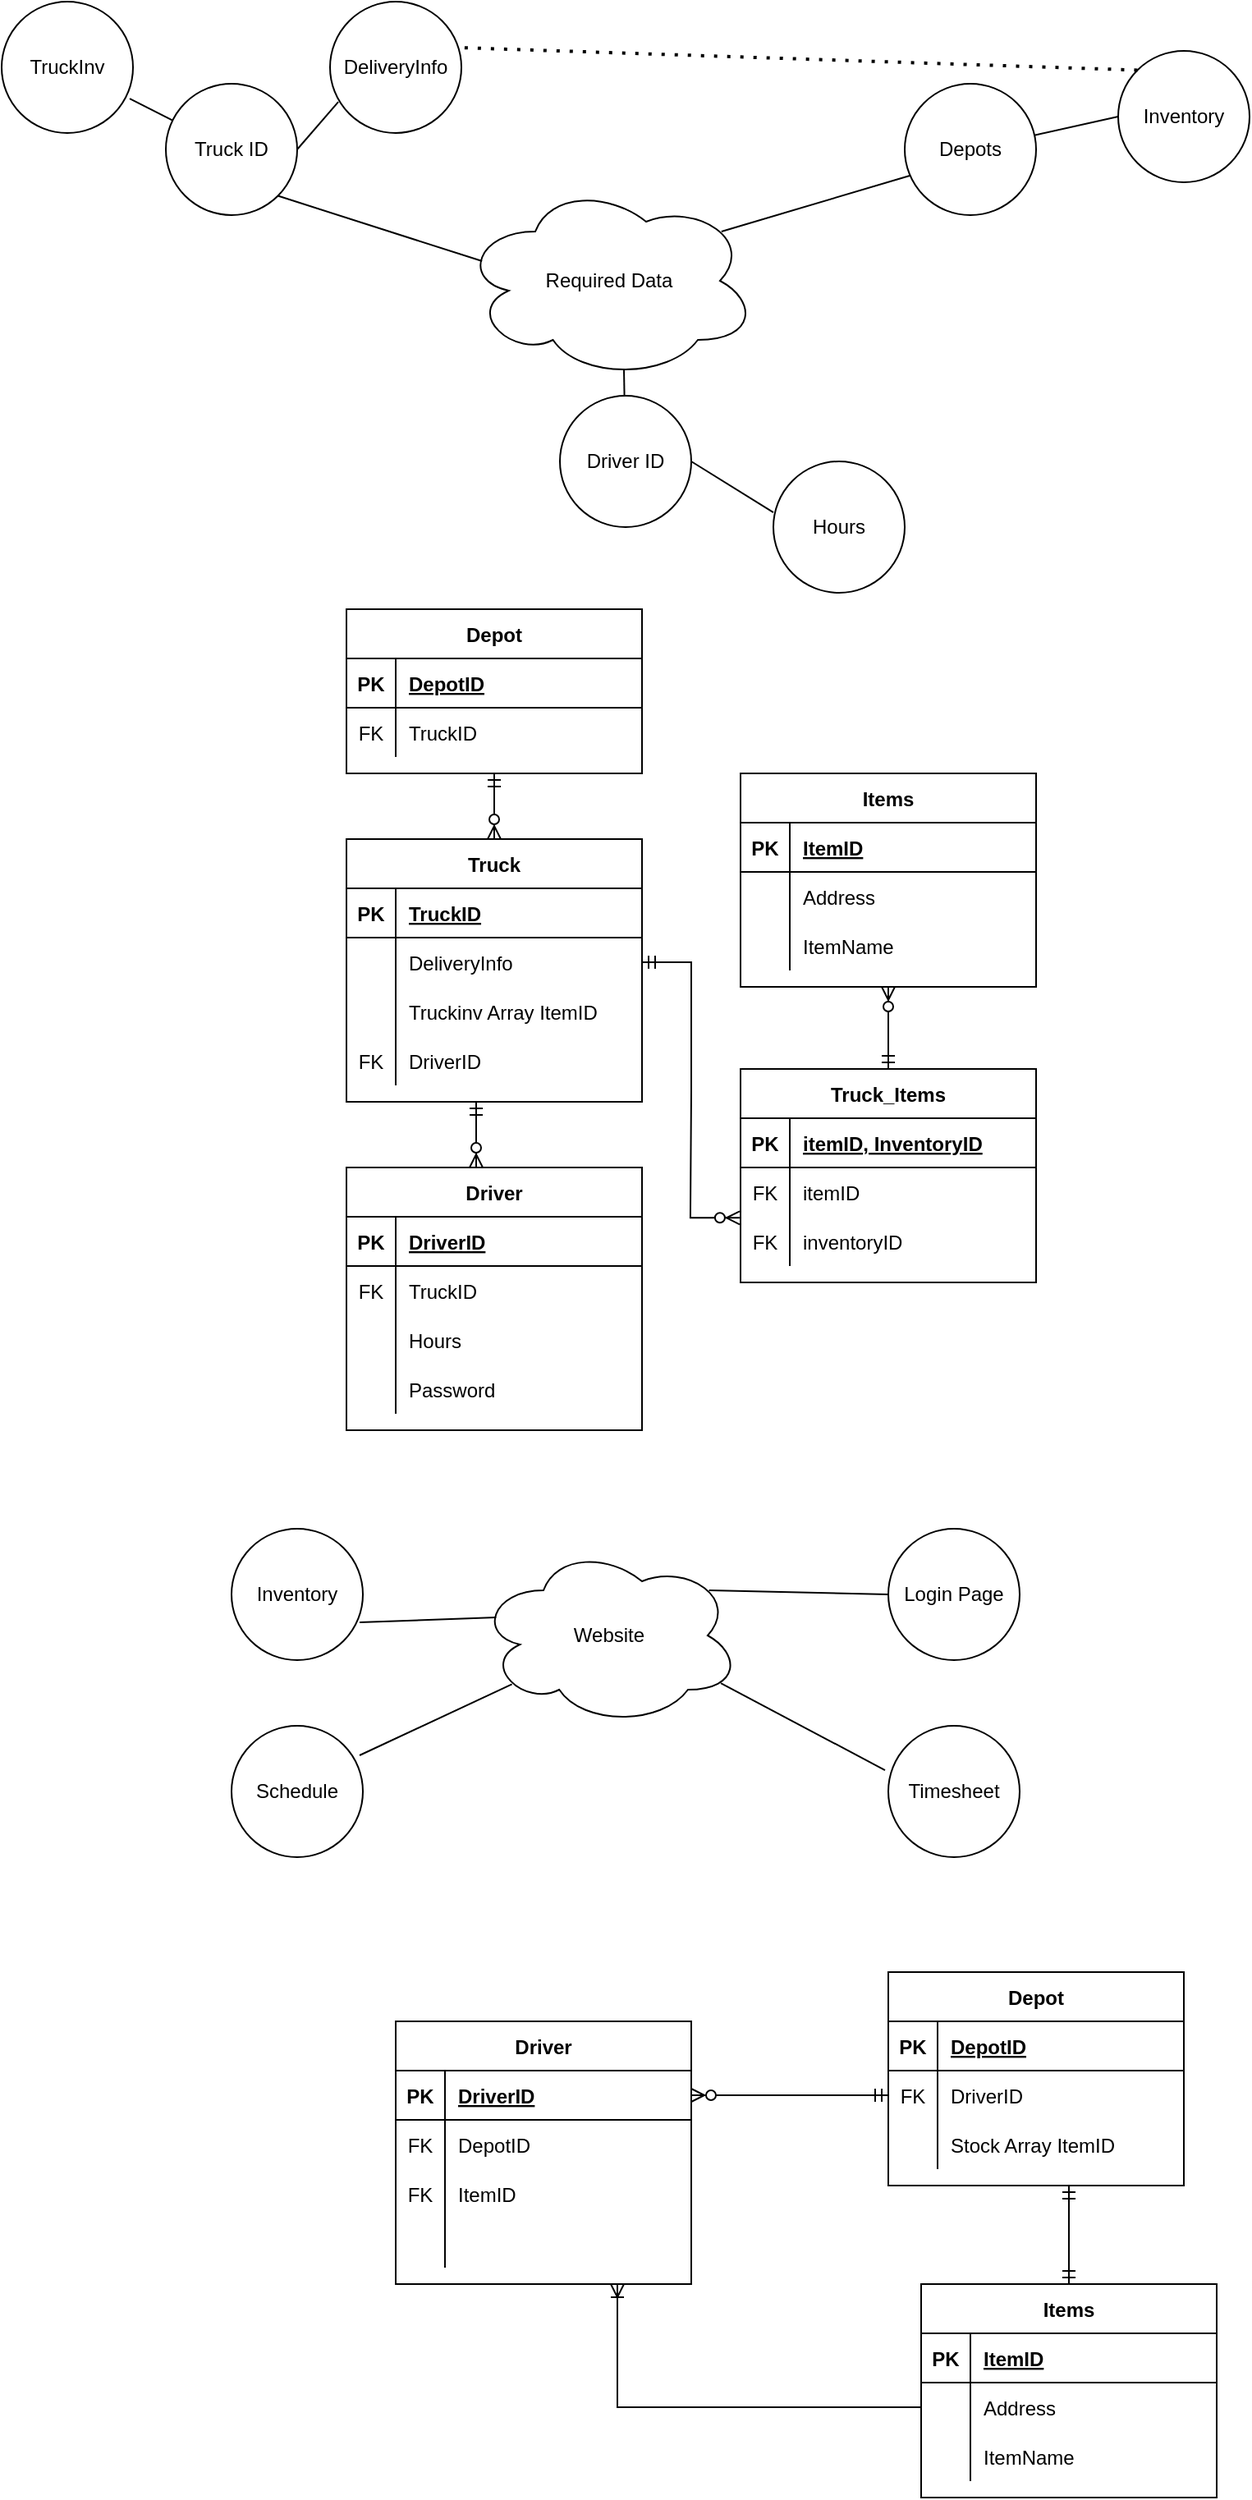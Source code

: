 <mxfile version="17.4.0" type="device"><diagram id="o2jU0uggcG-jl3BHcVf9" name="Page-1"><mxGraphModel dx="498" dy="555" grid="1" gridSize="10" guides="1" tooltips="1" connect="1" arrows="1" fold="1" page="1" pageScale="1" pageWidth="850" pageHeight="1100" math="0" shadow="0"><root><mxCell id="0"/><mxCell id="1" parent="0"/><mxCell id="fQ7G4wybIniHNEhT7uYp-1" value="Required Data" style="ellipse;shape=cloud;whiteSpace=wrap;html=1;" vertex="1" parent="1"><mxGeometry x="300" y="120" width="180" height="120" as="geometry"/></mxCell><mxCell id="fQ7G4wybIniHNEhT7uYp-2" value="Truck ID" style="ellipse;whiteSpace=wrap;html=1;aspect=fixed;" vertex="1" parent="1"><mxGeometry x="120" y="60" width="80" height="80" as="geometry"/></mxCell><mxCell id="fQ7G4wybIniHNEhT7uYp-3" value="Driver ID" style="ellipse;whiteSpace=wrap;html=1;aspect=fixed;" vertex="1" parent="1"><mxGeometry x="360" y="250" width="80" height="80" as="geometry"/></mxCell><mxCell id="fQ7G4wybIniHNEhT7uYp-4" value="Depots" style="ellipse;whiteSpace=wrap;html=1;aspect=fixed;" vertex="1" parent="1"><mxGeometry x="570" y="60" width="80" height="80" as="geometry"/></mxCell><mxCell id="fQ7G4wybIniHNEhT7uYp-5" value="Inventory" style="ellipse;whiteSpace=wrap;html=1;aspect=fixed;" vertex="1" parent="1"><mxGeometry x="700" y="40" width="80" height="80" as="geometry"/></mxCell><mxCell id="fQ7G4wybIniHNEhT7uYp-6" value="Hours" style="ellipse;whiteSpace=wrap;html=1;aspect=fixed;" vertex="1" parent="1"><mxGeometry x="490" y="290" width="80" height="80" as="geometry"/></mxCell><mxCell id="fQ7G4wybIniHNEhT7uYp-7" value="DeliveryInfo" style="ellipse;whiteSpace=wrap;html=1;aspect=fixed;" vertex="1" parent="1"><mxGeometry x="220" y="10" width="80" height="80" as="geometry"/></mxCell><mxCell id="fQ7G4wybIniHNEhT7uYp-9" value="" style="endArrow=none;html=1;rounded=0;entryX=0.55;entryY=0.95;entryDx=0;entryDy=0;entryPerimeter=0;" edge="1" parent="1" source="fQ7G4wybIniHNEhT7uYp-3" target="fQ7G4wybIniHNEhT7uYp-1"><mxGeometry width="50" height="50" relative="1" as="geometry"><mxPoint x="400" y="280" as="sourcePoint"/><mxPoint x="450" y="230" as="targetPoint"/><Array as="points"/></mxGeometry></mxCell><mxCell id="fQ7G4wybIniHNEhT7uYp-10" value="" style="endArrow=none;html=1;rounded=0;exitX=0;exitY=0.388;exitDx=0;exitDy=0;exitPerimeter=0;entryX=1;entryY=0.5;entryDx=0;entryDy=0;" edge="1" parent="1" source="fQ7G4wybIniHNEhT7uYp-6" target="fQ7G4wybIniHNEhT7uYp-3"><mxGeometry width="50" height="50" relative="1" as="geometry"><mxPoint x="400" y="280" as="sourcePoint"/><mxPoint x="450" y="230" as="targetPoint"/></mxGeometry></mxCell><mxCell id="fQ7G4wybIniHNEhT7uYp-11" value="" style="endArrow=none;html=1;rounded=0;exitX=0;exitY=0.5;exitDx=0;exitDy=0;" edge="1" parent="1" source="fQ7G4wybIniHNEhT7uYp-5" target="fQ7G4wybIniHNEhT7uYp-4"><mxGeometry width="50" height="50" relative="1" as="geometry"><mxPoint x="400" y="280" as="sourcePoint"/><mxPoint x="450" y="230" as="targetPoint"/></mxGeometry></mxCell><mxCell id="fQ7G4wybIniHNEhT7uYp-13" value="" style="endArrow=none;html=1;rounded=0;exitX=1;exitY=1;exitDx=0;exitDy=0;entryX=0.07;entryY=0.4;entryDx=0;entryDy=0;entryPerimeter=0;" edge="1" parent="1" source="fQ7G4wybIniHNEhT7uYp-2" target="fQ7G4wybIniHNEhT7uYp-1"><mxGeometry width="50" height="50" relative="1" as="geometry"><mxPoint x="400" y="280" as="sourcePoint"/><mxPoint x="450" y="230" as="targetPoint"/></mxGeometry></mxCell><mxCell id="fQ7G4wybIniHNEhT7uYp-14" value="" style="endArrow=none;html=1;rounded=0;entryX=0.038;entryY=0.7;entryDx=0;entryDy=0;entryPerimeter=0;exitX=0.88;exitY=0.25;exitDx=0;exitDy=0;exitPerimeter=0;" edge="1" parent="1" source="fQ7G4wybIniHNEhT7uYp-1" target="fQ7G4wybIniHNEhT7uYp-4"><mxGeometry width="50" height="50" relative="1" as="geometry"><mxPoint x="400" y="280" as="sourcePoint"/><mxPoint x="450" y="230" as="targetPoint"/></mxGeometry></mxCell><mxCell id="fQ7G4wybIniHNEhT7uYp-16" value="Truck" style="shape=table;startSize=30;container=1;collapsible=1;childLayout=tableLayout;fixedRows=1;rowLines=0;fontStyle=1;align=center;resizeLast=1;" vertex="1" parent="1"><mxGeometry x="230" y="520" width="180" height="160" as="geometry"/></mxCell><mxCell id="fQ7G4wybIniHNEhT7uYp-17" value="" style="shape=tableRow;horizontal=0;startSize=0;swimlaneHead=0;swimlaneBody=0;fillColor=none;collapsible=0;dropTarget=0;points=[[0,0.5],[1,0.5]];portConstraint=eastwest;top=0;left=0;right=0;bottom=1;" vertex="1" parent="fQ7G4wybIniHNEhT7uYp-16"><mxGeometry y="30" width="180" height="30" as="geometry"/></mxCell><mxCell id="fQ7G4wybIniHNEhT7uYp-18" value="PK" style="shape=partialRectangle;connectable=0;fillColor=none;top=0;left=0;bottom=0;right=0;fontStyle=1;overflow=hidden;" vertex="1" parent="fQ7G4wybIniHNEhT7uYp-17"><mxGeometry width="30" height="30" as="geometry"><mxRectangle width="30" height="30" as="alternateBounds"/></mxGeometry></mxCell><mxCell id="fQ7G4wybIniHNEhT7uYp-19" value="TruckID" style="shape=partialRectangle;connectable=0;fillColor=none;top=0;left=0;bottom=0;right=0;align=left;spacingLeft=6;fontStyle=5;overflow=hidden;" vertex="1" parent="fQ7G4wybIniHNEhT7uYp-17"><mxGeometry x="30" width="150" height="30" as="geometry"><mxRectangle width="150" height="30" as="alternateBounds"/></mxGeometry></mxCell><mxCell id="fQ7G4wybIniHNEhT7uYp-20" value="" style="shape=tableRow;horizontal=0;startSize=0;swimlaneHead=0;swimlaneBody=0;fillColor=none;collapsible=0;dropTarget=0;points=[[0,0.5],[1,0.5]];portConstraint=eastwest;top=0;left=0;right=0;bottom=0;" vertex="1" parent="fQ7G4wybIniHNEhT7uYp-16"><mxGeometry y="60" width="180" height="30" as="geometry"/></mxCell><mxCell id="fQ7G4wybIniHNEhT7uYp-21" value="" style="shape=partialRectangle;connectable=0;fillColor=none;top=0;left=0;bottom=0;right=0;editable=1;overflow=hidden;" vertex="1" parent="fQ7G4wybIniHNEhT7uYp-20"><mxGeometry width="30" height="30" as="geometry"><mxRectangle width="30" height="30" as="alternateBounds"/></mxGeometry></mxCell><mxCell id="fQ7G4wybIniHNEhT7uYp-22" value="DeliveryInfo" style="shape=partialRectangle;connectable=0;fillColor=none;top=0;left=0;bottom=0;right=0;align=left;spacingLeft=6;overflow=hidden;" vertex="1" parent="fQ7G4wybIniHNEhT7uYp-20"><mxGeometry x="30" width="150" height="30" as="geometry"><mxRectangle width="150" height="30" as="alternateBounds"/></mxGeometry></mxCell><mxCell id="fQ7G4wybIniHNEhT7uYp-23" value="" style="shape=tableRow;horizontal=0;startSize=0;swimlaneHead=0;swimlaneBody=0;fillColor=none;collapsible=0;dropTarget=0;points=[[0,0.5],[1,0.5]];portConstraint=eastwest;top=0;left=0;right=0;bottom=0;" vertex="1" parent="fQ7G4wybIniHNEhT7uYp-16"><mxGeometry y="90" width="180" height="30" as="geometry"/></mxCell><mxCell id="fQ7G4wybIniHNEhT7uYp-24" value="" style="shape=partialRectangle;connectable=0;fillColor=none;top=0;left=0;bottom=0;right=0;editable=1;overflow=hidden;" vertex="1" parent="fQ7G4wybIniHNEhT7uYp-23"><mxGeometry width="30" height="30" as="geometry"><mxRectangle width="30" height="30" as="alternateBounds"/></mxGeometry></mxCell><mxCell id="fQ7G4wybIniHNEhT7uYp-25" value="Truckinv Array ItemID" style="shape=partialRectangle;connectable=0;fillColor=none;top=0;left=0;bottom=0;right=0;align=left;spacingLeft=6;overflow=hidden;" vertex="1" parent="fQ7G4wybIniHNEhT7uYp-23"><mxGeometry x="30" width="150" height="30" as="geometry"><mxRectangle width="150" height="30" as="alternateBounds"/></mxGeometry></mxCell><mxCell id="fQ7G4wybIniHNEhT7uYp-101" style="shape=tableRow;horizontal=0;startSize=0;swimlaneHead=0;swimlaneBody=0;fillColor=none;collapsible=0;dropTarget=0;points=[[0,0.5],[1,0.5]];portConstraint=eastwest;top=0;left=0;right=0;bottom=0;" vertex="1" parent="fQ7G4wybIniHNEhT7uYp-16"><mxGeometry y="120" width="180" height="30" as="geometry"/></mxCell><mxCell id="fQ7G4wybIniHNEhT7uYp-102" value="FK" style="shape=partialRectangle;connectable=0;fillColor=none;top=0;left=0;bottom=0;right=0;editable=1;overflow=hidden;" vertex="1" parent="fQ7G4wybIniHNEhT7uYp-101"><mxGeometry width="30" height="30" as="geometry"><mxRectangle width="30" height="30" as="alternateBounds"/></mxGeometry></mxCell><mxCell id="fQ7G4wybIniHNEhT7uYp-103" value="DriverID" style="shape=partialRectangle;connectable=0;fillColor=none;top=0;left=0;bottom=0;right=0;align=left;spacingLeft=6;overflow=hidden;" vertex="1" parent="fQ7G4wybIniHNEhT7uYp-101"><mxGeometry x="30" width="150" height="30" as="geometry"><mxRectangle width="150" height="30" as="alternateBounds"/></mxGeometry></mxCell><mxCell id="fQ7G4wybIniHNEhT7uYp-29" value="Depot" style="shape=table;startSize=30;container=1;collapsible=1;childLayout=tableLayout;fixedRows=1;rowLines=0;fontStyle=1;align=center;resizeLast=1;" vertex="1" parent="1"><mxGeometry x="230" y="380" width="180" height="100" as="geometry"/></mxCell><mxCell id="fQ7G4wybIniHNEhT7uYp-30" value="" style="shape=tableRow;horizontal=0;startSize=0;swimlaneHead=0;swimlaneBody=0;fillColor=none;collapsible=0;dropTarget=0;points=[[0,0.5],[1,0.5]];portConstraint=eastwest;top=0;left=0;right=0;bottom=1;" vertex="1" parent="fQ7G4wybIniHNEhT7uYp-29"><mxGeometry y="30" width="180" height="30" as="geometry"/></mxCell><mxCell id="fQ7G4wybIniHNEhT7uYp-31" value="PK" style="shape=partialRectangle;connectable=0;fillColor=none;top=0;left=0;bottom=0;right=0;fontStyle=1;overflow=hidden;" vertex="1" parent="fQ7G4wybIniHNEhT7uYp-30"><mxGeometry width="30" height="30" as="geometry"><mxRectangle width="30" height="30" as="alternateBounds"/></mxGeometry></mxCell><mxCell id="fQ7G4wybIniHNEhT7uYp-32" value="DepotID" style="shape=partialRectangle;connectable=0;fillColor=none;top=0;left=0;bottom=0;right=0;align=left;spacingLeft=6;fontStyle=5;overflow=hidden;" vertex="1" parent="fQ7G4wybIniHNEhT7uYp-30"><mxGeometry x="30" width="150" height="30" as="geometry"><mxRectangle width="150" height="30" as="alternateBounds"/></mxGeometry></mxCell><mxCell id="fQ7G4wybIniHNEhT7uYp-33" value="" style="shape=tableRow;horizontal=0;startSize=0;swimlaneHead=0;swimlaneBody=0;fillColor=none;collapsible=0;dropTarget=0;points=[[0,0.5],[1,0.5]];portConstraint=eastwest;top=0;left=0;right=0;bottom=0;" vertex="1" parent="fQ7G4wybIniHNEhT7uYp-29"><mxGeometry y="60" width="180" height="30" as="geometry"/></mxCell><mxCell id="fQ7G4wybIniHNEhT7uYp-34" value="FK" style="shape=partialRectangle;connectable=0;fillColor=none;top=0;left=0;bottom=0;right=0;editable=1;overflow=hidden;" vertex="1" parent="fQ7G4wybIniHNEhT7uYp-33"><mxGeometry width="30" height="30" as="geometry"><mxRectangle width="30" height="30" as="alternateBounds"/></mxGeometry></mxCell><mxCell id="fQ7G4wybIniHNEhT7uYp-35" value="TruckID" style="shape=partialRectangle;connectable=0;fillColor=none;top=0;left=0;bottom=0;right=0;align=left;spacingLeft=6;overflow=hidden;" vertex="1" parent="fQ7G4wybIniHNEhT7uYp-33"><mxGeometry x="30" width="150" height="30" as="geometry"><mxRectangle width="150" height="30" as="alternateBounds"/></mxGeometry></mxCell><mxCell id="fQ7G4wybIniHNEhT7uYp-55" value="Driver" style="shape=table;startSize=30;container=1;collapsible=1;childLayout=tableLayout;fixedRows=1;rowLines=0;fontStyle=1;align=center;resizeLast=1;" vertex="1" parent="1"><mxGeometry x="230" y="720" width="180" height="160" as="geometry"/></mxCell><mxCell id="fQ7G4wybIniHNEhT7uYp-56" value="" style="shape=tableRow;horizontal=0;startSize=0;swimlaneHead=0;swimlaneBody=0;fillColor=none;collapsible=0;dropTarget=0;points=[[0,0.5],[1,0.5]];portConstraint=eastwest;top=0;left=0;right=0;bottom=1;" vertex="1" parent="fQ7G4wybIniHNEhT7uYp-55"><mxGeometry y="30" width="180" height="30" as="geometry"/></mxCell><mxCell id="fQ7G4wybIniHNEhT7uYp-57" value="PK" style="shape=partialRectangle;connectable=0;fillColor=none;top=0;left=0;bottom=0;right=0;fontStyle=1;overflow=hidden;" vertex="1" parent="fQ7G4wybIniHNEhT7uYp-56"><mxGeometry width="30" height="30" as="geometry"><mxRectangle width="30" height="30" as="alternateBounds"/></mxGeometry></mxCell><mxCell id="fQ7G4wybIniHNEhT7uYp-58" value="DriverID" style="shape=partialRectangle;connectable=0;fillColor=none;top=0;left=0;bottom=0;right=0;align=left;spacingLeft=6;fontStyle=5;overflow=hidden;" vertex="1" parent="fQ7G4wybIniHNEhT7uYp-56"><mxGeometry x="30" width="150" height="30" as="geometry"><mxRectangle width="150" height="30" as="alternateBounds"/></mxGeometry></mxCell><mxCell id="fQ7G4wybIniHNEhT7uYp-59" value="" style="shape=tableRow;horizontal=0;startSize=0;swimlaneHead=0;swimlaneBody=0;fillColor=none;collapsible=0;dropTarget=0;points=[[0,0.5],[1,0.5]];portConstraint=eastwest;top=0;left=0;right=0;bottom=0;" vertex="1" parent="fQ7G4wybIniHNEhT7uYp-55"><mxGeometry y="60" width="180" height="30" as="geometry"/></mxCell><mxCell id="fQ7G4wybIniHNEhT7uYp-60" value="FK" style="shape=partialRectangle;connectable=0;fillColor=none;top=0;left=0;bottom=0;right=0;editable=1;overflow=hidden;" vertex="1" parent="fQ7G4wybIniHNEhT7uYp-59"><mxGeometry width="30" height="30" as="geometry"><mxRectangle width="30" height="30" as="alternateBounds"/></mxGeometry></mxCell><mxCell id="fQ7G4wybIniHNEhT7uYp-61" value="TruckID" style="shape=partialRectangle;connectable=0;fillColor=none;top=0;left=0;bottom=0;right=0;align=left;spacingLeft=6;overflow=hidden;" vertex="1" parent="fQ7G4wybIniHNEhT7uYp-59"><mxGeometry x="30" width="150" height="30" as="geometry"><mxRectangle width="150" height="30" as="alternateBounds"/></mxGeometry></mxCell><mxCell id="fQ7G4wybIniHNEhT7uYp-62" value="" style="shape=tableRow;horizontal=0;startSize=0;swimlaneHead=0;swimlaneBody=0;fillColor=none;collapsible=0;dropTarget=0;points=[[0,0.5],[1,0.5]];portConstraint=eastwest;top=0;left=0;right=0;bottom=0;" vertex="1" parent="fQ7G4wybIniHNEhT7uYp-55"><mxGeometry y="90" width="180" height="30" as="geometry"/></mxCell><mxCell id="fQ7G4wybIniHNEhT7uYp-63" value="" style="shape=partialRectangle;connectable=0;fillColor=none;top=0;left=0;bottom=0;right=0;editable=1;overflow=hidden;" vertex="1" parent="fQ7G4wybIniHNEhT7uYp-62"><mxGeometry width="30" height="30" as="geometry"><mxRectangle width="30" height="30" as="alternateBounds"/></mxGeometry></mxCell><mxCell id="fQ7G4wybIniHNEhT7uYp-64" value="Hours" style="shape=partialRectangle;connectable=0;fillColor=none;top=0;left=0;bottom=0;right=0;align=left;spacingLeft=6;overflow=hidden;" vertex="1" parent="fQ7G4wybIniHNEhT7uYp-62"><mxGeometry x="30" width="150" height="30" as="geometry"><mxRectangle width="150" height="30" as="alternateBounds"/></mxGeometry></mxCell><mxCell id="fQ7G4wybIniHNEhT7uYp-110" style="shape=tableRow;horizontal=0;startSize=0;swimlaneHead=0;swimlaneBody=0;fillColor=none;collapsible=0;dropTarget=0;points=[[0,0.5],[1,0.5]];portConstraint=eastwest;top=0;left=0;right=0;bottom=0;" vertex="1" parent="fQ7G4wybIniHNEhT7uYp-55"><mxGeometry y="120" width="180" height="30" as="geometry"/></mxCell><mxCell id="fQ7G4wybIniHNEhT7uYp-111" style="shape=partialRectangle;connectable=0;fillColor=none;top=0;left=0;bottom=0;right=0;editable=1;overflow=hidden;" vertex="1" parent="fQ7G4wybIniHNEhT7uYp-110"><mxGeometry width="30" height="30" as="geometry"><mxRectangle width="30" height="30" as="alternateBounds"/></mxGeometry></mxCell><mxCell id="fQ7G4wybIniHNEhT7uYp-112" value="Password" style="shape=partialRectangle;connectable=0;fillColor=none;top=0;left=0;bottom=0;right=0;align=left;spacingLeft=6;overflow=hidden;" vertex="1" parent="fQ7G4wybIniHNEhT7uYp-110"><mxGeometry x="30" width="150" height="30" as="geometry"><mxRectangle width="150" height="30" as="alternateBounds"/></mxGeometry></mxCell><mxCell id="fQ7G4wybIniHNEhT7uYp-81" value="TruckInv" style="ellipse;whiteSpace=wrap;html=1;aspect=fixed;" vertex="1" parent="1"><mxGeometry x="20" y="10" width="80" height="80" as="geometry"/></mxCell><mxCell id="fQ7G4wybIniHNEhT7uYp-82" value="" style="endArrow=none;html=1;rounded=0;entryX=0.975;entryY=0.738;entryDx=0;entryDy=0;entryPerimeter=0;" edge="1" parent="1" source="fQ7G4wybIniHNEhT7uYp-2" target="fQ7G4wybIniHNEhT7uYp-81"><mxGeometry width="50" height="50" relative="1" as="geometry"><mxPoint x="470" y="230" as="sourcePoint"/><mxPoint x="520" y="180" as="targetPoint"/></mxGeometry></mxCell><mxCell id="fQ7G4wybIniHNEhT7uYp-86" value="" style="endArrow=none;html=1;rounded=0;exitX=1;exitY=0.5;exitDx=0;exitDy=0;entryX=0.063;entryY=0.763;entryDx=0;entryDy=0;entryPerimeter=0;" edge="1" parent="1" source="fQ7G4wybIniHNEhT7uYp-2" target="fQ7G4wybIniHNEhT7uYp-7"><mxGeometry width="50" height="50" relative="1" as="geometry"><mxPoint x="470" y="230" as="sourcePoint"/><mxPoint x="520" y="180" as="targetPoint"/></mxGeometry></mxCell><mxCell id="fQ7G4wybIniHNEhT7uYp-87" value="" style="endArrow=none;dashed=1;html=1;dashPattern=1 3;strokeWidth=2;rounded=0;entryX=0.988;entryY=0.35;entryDx=0;entryDy=0;entryPerimeter=0;exitX=0;exitY=0;exitDx=0;exitDy=0;" edge="1" parent="1" source="fQ7G4wybIniHNEhT7uYp-5" target="fQ7G4wybIniHNEhT7uYp-7"><mxGeometry width="50" height="50" relative="1" as="geometry"><mxPoint x="470" y="230" as="sourcePoint"/><mxPoint x="520" y="180" as="targetPoint"/></mxGeometry></mxCell><mxCell id="fQ7G4wybIniHNEhT7uYp-113" value="" style="fontSize=12;html=1;endArrow=ERzeroToMany;startArrow=ERmandOne;rounded=0;" edge="1" parent="1"><mxGeometry width="100" height="100" relative="1" as="geometry"><mxPoint x="309" y="680" as="sourcePoint"/><mxPoint x="309" y="720" as="targetPoint"/></mxGeometry></mxCell><mxCell id="fQ7G4wybIniHNEhT7uYp-133" value="Website" style="ellipse;shape=cloud;whiteSpace=wrap;html=1;" vertex="1" parent="1"><mxGeometry x="310" y="950" width="160" height="110" as="geometry"/></mxCell><mxCell id="fQ7G4wybIniHNEhT7uYp-134" value="Login Page" style="ellipse;whiteSpace=wrap;html=1;aspect=fixed;" vertex="1" parent="1"><mxGeometry x="560" y="940" width="80" height="80" as="geometry"/></mxCell><mxCell id="fQ7G4wybIniHNEhT7uYp-135" value="Timesheet" style="ellipse;whiteSpace=wrap;html=1;aspect=fixed;" vertex="1" parent="1"><mxGeometry x="560" y="1060" width="80" height="80" as="geometry"/></mxCell><mxCell id="fQ7G4wybIniHNEhT7uYp-136" value="Inventory" style="ellipse;whiteSpace=wrap;html=1;aspect=fixed;" vertex="1" parent="1"><mxGeometry x="160" y="940" width="80" height="80" as="geometry"/></mxCell><mxCell id="fQ7G4wybIniHNEhT7uYp-137" value="Schedule" style="ellipse;whiteSpace=wrap;html=1;aspect=fixed;" vertex="1" parent="1"><mxGeometry x="160" y="1060" width="80" height="80" as="geometry"/></mxCell><mxCell id="fQ7G4wybIniHNEhT7uYp-138" value="" style="endArrow=none;html=1;rounded=0;entryX=0;entryY=0.5;entryDx=0;entryDy=0;exitX=0.88;exitY=0.25;exitDx=0;exitDy=0;exitPerimeter=0;" edge="1" parent="1" source="fQ7G4wybIniHNEhT7uYp-133" target="fQ7G4wybIniHNEhT7uYp-134"><mxGeometry width="50" height="50" relative="1" as="geometry"><mxPoint x="470" y="1300" as="sourcePoint"/><mxPoint x="520" y="1250" as="targetPoint"/><Array as="points"/></mxGeometry></mxCell><mxCell id="fQ7G4wybIniHNEhT7uYp-139" value="" style="endArrow=none;html=1;rounded=0;entryX=-0.025;entryY=0.338;entryDx=0;entryDy=0;entryPerimeter=0;exitX=0.925;exitY=0.764;exitDx=0;exitDy=0;exitPerimeter=0;" edge="1" parent="1" source="fQ7G4wybIniHNEhT7uYp-133" target="fQ7G4wybIniHNEhT7uYp-135"><mxGeometry width="50" height="50" relative="1" as="geometry"><mxPoint x="470" y="1300" as="sourcePoint"/><mxPoint x="520" y="1250" as="targetPoint"/></mxGeometry></mxCell><mxCell id="fQ7G4wybIniHNEhT7uYp-140" value="" style="endArrow=none;html=1;rounded=0;entryX=0.975;entryY=0.713;entryDx=0;entryDy=0;entryPerimeter=0;exitX=0.07;exitY=0.4;exitDx=0;exitDy=0;exitPerimeter=0;" edge="1" parent="1" source="fQ7G4wybIniHNEhT7uYp-133" target="fQ7G4wybIniHNEhT7uYp-136"><mxGeometry width="50" height="50" relative="1" as="geometry"><mxPoint x="470" y="1300" as="sourcePoint"/><mxPoint x="520" y="1250" as="targetPoint"/></mxGeometry></mxCell><mxCell id="fQ7G4wybIniHNEhT7uYp-141" value="" style="endArrow=none;html=1;rounded=0;entryX=0.13;entryY=0.77;entryDx=0;entryDy=0;entryPerimeter=0;exitX=0.975;exitY=0.225;exitDx=0;exitDy=0;exitPerimeter=0;" edge="1" parent="1" source="fQ7G4wybIniHNEhT7uYp-137" target="fQ7G4wybIniHNEhT7uYp-133"><mxGeometry width="50" height="50" relative="1" as="geometry"><mxPoint x="470" y="1300" as="sourcePoint"/><mxPoint x="520" y="1250" as="targetPoint"/></mxGeometry></mxCell><mxCell id="fQ7G4wybIniHNEhT7uYp-142" value="Items" style="shape=table;startSize=30;container=1;collapsible=1;childLayout=tableLayout;fixedRows=1;rowLines=0;fontStyle=1;align=center;resizeLast=1;" vertex="1" parent="1"><mxGeometry x="470.0" y="480" width="180" height="130" as="geometry"/></mxCell><mxCell id="fQ7G4wybIniHNEhT7uYp-143" value="" style="shape=tableRow;horizontal=0;startSize=0;swimlaneHead=0;swimlaneBody=0;fillColor=none;collapsible=0;dropTarget=0;points=[[0,0.5],[1,0.5]];portConstraint=eastwest;top=0;left=0;right=0;bottom=1;" vertex="1" parent="fQ7G4wybIniHNEhT7uYp-142"><mxGeometry y="30" width="180" height="30" as="geometry"/></mxCell><mxCell id="fQ7G4wybIniHNEhT7uYp-144" value="PK" style="shape=partialRectangle;connectable=0;fillColor=none;top=0;left=0;bottom=0;right=0;fontStyle=1;overflow=hidden;" vertex="1" parent="fQ7G4wybIniHNEhT7uYp-143"><mxGeometry width="30" height="30" as="geometry"><mxRectangle width="30" height="30" as="alternateBounds"/></mxGeometry></mxCell><mxCell id="fQ7G4wybIniHNEhT7uYp-145" value="ItemID" style="shape=partialRectangle;connectable=0;fillColor=none;top=0;left=0;bottom=0;right=0;align=left;spacingLeft=6;fontStyle=5;overflow=hidden;" vertex="1" parent="fQ7G4wybIniHNEhT7uYp-143"><mxGeometry x="30" width="150" height="30" as="geometry"><mxRectangle width="150" height="30" as="alternateBounds"/></mxGeometry></mxCell><mxCell id="fQ7G4wybIniHNEhT7uYp-149" value="" style="shape=tableRow;horizontal=0;startSize=0;swimlaneHead=0;swimlaneBody=0;fillColor=none;collapsible=0;dropTarget=0;points=[[0,0.5],[1,0.5]];portConstraint=eastwest;top=0;left=0;right=0;bottom=0;" vertex="1" parent="fQ7G4wybIniHNEhT7uYp-142"><mxGeometry y="60" width="180" height="30" as="geometry"/></mxCell><mxCell id="fQ7G4wybIniHNEhT7uYp-150" value="" style="shape=partialRectangle;connectable=0;fillColor=none;top=0;left=0;bottom=0;right=0;editable=1;overflow=hidden;" vertex="1" parent="fQ7G4wybIniHNEhT7uYp-149"><mxGeometry width="30" height="30" as="geometry"><mxRectangle width="30" height="30" as="alternateBounds"/></mxGeometry></mxCell><mxCell id="fQ7G4wybIniHNEhT7uYp-151" value="Address" style="shape=partialRectangle;connectable=0;fillColor=none;top=0;left=0;bottom=0;right=0;align=left;spacingLeft=6;overflow=hidden;" vertex="1" parent="fQ7G4wybIniHNEhT7uYp-149"><mxGeometry x="30" width="150" height="30" as="geometry"><mxRectangle width="150" height="30" as="alternateBounds"/></mxGeometry></mxCell><mxCell id="fQ7G4wybIniHNEhT7uYp-169" style="shape=tableRow;horizontal=0;startSize=0;swimlaneHead=0;swimlaneBody=0;fillColor=none;collapsible=0;dropTarget=0;points=[[0,0.5],[1,0.5]];portConstraint=eastwest;top=0;left=0;right=0;bottom=0;" vertex="1" parent="fQ7G4wybIniHNEhT7uYp-142"><mxGeometry y="90" width="180" height="30" as="geometry"/></mxCell><mxCell id="fQ7G4wybIniHNEhT7uYp-170" style="shape=partialRectangle;connectable=0;fillColor=none;top=0;left=0;bottom=0;right=0;editable=1;overflow=hidden;" vertex="1" parent="fQ7G4wybIniHNEhT7uYp-169"><mxGeometry width="30" height="30" as="geometry"><mxRectangle width="30" height="30" as="alternateBounds"/></mxGeometry></mxCell><mxCell id="fQ7G4wybIniHNEhT7uYp-171" value="ItemName" style="shape=partialRectangle;connectable=0;fillColor=none;top=0;left=0;bottom=0;right=0;align=left;spacingLeft=6;overflow=hidden;" vertex="1" parent="fQ7G4wybIniHNEhT7uYp-169"><mxGeometry x="30" width="150" height="30" as="geometry"><mxRectangle width="150" height="30" as="alternateBounds"/></mxGeometry></mxCell><mxCell id="fQ7G4wybIniHNEhT7uYp-198" value="Depot" style="shape=table;startSize=30;container=1;collapsible=1;childLayout=tableLayout;fixedRows=1;rowLines=0;fontStyle=1;align=center;resizeLast=1;" vertex="1" parent="1"><mxGeometry x="560" y="1210" width="180" height="130" as="geometry"/></mxCell><mxCell id="fQ7G4wybIniHNEhT7uYp-199" value="" style="shape=tableRow;horizontal=0;startSize=0;swimlaneHead=0;swimlaneBody=0;fillColor=none;collapsible=0;dropTarget=0;points=[[0,0.5],[1,0.5]];portConstraint=eastwest;top=0;left=0;right=0;bottom=1;" vertex="1" parent="fQ7G4wybIniHNEhT7uYp-198"><mxGeometry y="30" width="180" height="30" as="geometry"/></mxCell><mxCell id="fQ7G4wybIniHNEhT7uYp-200" value="PK" style="shape=partialRectangle;connectable=0;fillColor=none;top=0;left=0;bottom=0;right=0;fontStyle=1;overflow=hidden;" vertex="1" parent="fQ7G4wybIniHNEhT7uYp-199"><mxGeometry width="30" height="30" as="geometry"><mxRectangle width="30" height="30" as="alternateBounds"/></mxGeometry></mxCell><mxCell id="fQ7G4wybIniHNEhT7uYp-201" value="DepotID" style="shape=partialRectangle;connectable=0;fillColor=none;top=0;left=0;bottom=0;right=0;align=left;spacingLeft=6;fontStyle=5;overflow=hidden;" vertex="1" parent="fQ7G4wybIniHNEhT7uYp-199"><mxGeometry x="30" width="150" height="30" as="geometry"><mxRectangle width="150" height="30" as="alternateBounds"/></mxGeometry></mxCell><mxCell id="fQ7G4wybIniHNEhT7uYp-205" value="" style="shape=tableRow;horizontal=0;startSize=0;swimlaneHead=0;swimlaneBody=0;fillColor=none;collapsible=0;dropTarget=0;points=[[0,0.5],[1,0.5]];portConstraint=eastwest;top=0;left=0;right=0;bottom=0;" vertex="1" parent="fQ7G4wybIniHNEhT7uYp-198"><mxGeometry y="60" width="180" height="30" as="geometry"/></mxCell><mxCell id="fQ7G4wybIniHNEhT7uYp-206" value="FK" style="shape=partialRectangle;connectable=0;fillColor=none;top=0;left=0;bottom=0;right=0;editable=1;overflow=hidden;" vertex="1" parent="fQ7G4wybIniHNEhT7uYp-205"><mxGeometry width="30" height="30" as="geometry"><mxRectangle width="30" height="30" as="alternateBounds"/></mxGeometry></mxCell><mxCell id="fQ7G4wybIniHNEhT7uYp-207" value="DriverID" style="shape=partialRectangle;connectable=0;fillColor=none;top=0;left=0;bottom=0;right=0;align=left;spacingLeft=6;overflow=hidden;" vertex="1" parent="fQ7G4wybIniHNEhT7uYp-205"><mxGeometry x="30" width="150" height="30" as="geometry"><mxRectangle width="150" height="30" as="alternateBounds"/></mxGeometry></mxCell><mxCell id="fQ7G4wybIniHNEhT7uYp-208" value="" style="shape=tableRow;horizontal=0;startSize=0;swimlaneHead=0;swimlaneBody=0;fillColor=none;collapsible=0;dropTarget=0;points=[[0,0.5],[1,0.5]];portConstraint=eastwest;top=0;left=0;right=0;bottom=0;" vertex="1" parent="fQ7G4wybIniHNEhT7uYp-198"><mxGeometry y="90" width="180" height="30" as="geometry"/></mxCell><mxCell id="fQ7G4wybIniHNEhT7uYp-209" value="" style="shape=partialRectangle;connectable=0;fillColor=none;top=0;left=0;bottom=0;right=0;editable=1;overflow=hidden;" vertex="1" parent="fQ7G4wybIniHNEhT7uYp-208"><mxGeometry width="30" height="30" as="geometry"><mxRectangle width="30" height="30" as="alternateBounds"/></mxGeometry></mxCell><mxCell id="fQ7G4wybIniHNEhT7uYp-210" value="Stock Array ItemID" style="shape=partialRectangle;connectable=0;fillColor=none;top=0;left=0;bottom=0;right=0;align=left;spacingLeft=6;overflow=hidden;" vertex="1" parent="fQ7G4wybIniHNEhT7uYp-208"><mxGeometry x="30" width="150" height="30" as="geometry"><mxRectangle width="150" height="30" as="alternateBounds"/></mxGeometry></mxCell><mxCell id="fQ7G4wybIniHNEhT7uYp-211" value="Driver" style="shape=table;startSize=30;container=1;collapsible=1;childLayout=tableLayout;fixedRows=1;rowLines=0;fontStyle=1;align=center;resizeLast=1;" vertex="1" parent="1"><mxGeometry x="260" y="1240" width="180" height="160" as="geometry"/></mxCell><mxCell id="fQ7G4wybIniHNEhT7uYp-212" value="" style="shape=tableRow;horizontal=0;startSize=0;swimlaneHead=0;swimlaneBody=0;fillColor=none;collapsible=0;dropTarget=0;points=[[0,0.5],[1,0.5]];portConstraint=eastwest;top=0;left=0;right=0;bottom=1;" vertex="1" parent="fQ7G4wybIniHNEhT7uYp-211"><mxGeometry y="30" width="180" height="30" as="geometry"/></mxCell><mxCell id="fQ7G4wybIniHNEhT7uYp-213" value="PK" style="shape=partialRectangle;connectable=0;fillColor=none;top=0;left=0;bottom=0;right=0;fontStyle=1;overflow=hidden;" vertex="1" parent="fQ7G4wybIniHNEhT7uYp-212"><mxGeometry width="30" height="30" as="geometry"><mxRectangle width="30" height="30" as="alternateBounds"/></mxGeometry></mxCell><mxCell id="fQ7G4wybIniHNEhT7uYp-214" value="DriverID" style="shape=partialRectangle;connectable=0;fillColor=none;top=0;left=0;bottom=0;right=0;align=left;spacingLeft=6;fontStyle=5;overflow=hidden;" vertex="1" parent="fQ7G4wybIniHNEhT7uYp-212"><mxGeometry x="30" width="150" height="30" as="geometry"><mxRectangle width="150" height="30" as="alternateBounds"/></mxGeometry></mxCell><mxCell id="fQ7G4wybIniHNEhT7uYp-215" value="" style="shape=tableRow;horizontal=0;startSize=0;swimlaneHead=0;swimlaneBody=0;fillColor=none;collapsible=0;dropTarget=0;points=[[0,0.5],[1,0.5]];portConstraint=eastwest;top=0;left=0;right=0;bottom=0;" vertex="1" parent="fQ7G4wybIniHNEhT7uYp-211"><mxGeometry y="60" width="180" height="30" as="geometry"/></mxCell><mxCell id="fQ7G4wybIniHNEhT7uYp-216" value="FK" style="shape=partialRectangle;connectable=0;fillColor=none;top=0;left=0;bottom=0;right=0;editable=1;overflow=hidden;" vertex="1" parent="fQ7G4wybIniHNEhT7uYp-215"><mxGeometry width="30" height="30" as="geometry"><mxRectangle width="30" height="30" as="alternateBounds"/></mxGeometry></mxCell><mxCell id="fQ7G4wybIniHNEhT7uYp-217" value="DepotID" style="shape=partialRectangle;connectable=0;fillColor=none;top=0;left=0;bottom=0;right=0;align=left;spacingLeft=6;overflow=hidden;" vertex="1" parent="fQ7G4wybIniHNEhT7uYp-215"><mxGeometry x="30" width="150" height="30" as="geometry"><mxRectangle width="150" height="30" as="alternateBounds"/></mxGeometry></mxCell><mxCell id="fQ7G4wybIniHNEhT7uYp-218" value="" style="shape=tableRow;horizontal=0;startSize=0;swimlaneHead=0;swimlaneBody=0;fillColor=none;collapsible=0;dropTarget=0;points=[[0,0.5],[1,0.5]];portConstraint=eastwest;top=0;left=0;right=0;bottom=0;" vertex="1" parent="fQ7G4wybIniHNEhT7uYp-211"><mxGeometry y="90" width="180" height="30" as="geometry"/></mxCell><mxCell id="fQ7G4wybIniHNEhT7uYp-219" value="FK" style="shape=partialRectangle;connectable=0;fillColor=none;top=0;left=0;bottom=0;right=0;editable=1;overflow=hidden;" vertex="1" parent="fQ7G4wybIniHNEhT7uYp-218"><mxGeometry width="30" height="30" as="geometry"><mxRectangle width="30" height="30" as="alternateBounds"/></mxGeometry></mxCell><mxCell id="fQ7G4wybIniHNEhT7uYp-220" value="ItemID" style="shape=partialRectangle;connectable=0;fillColor=none;top=0;left=0;bottom=0;right=0;align=left;spacingLeft=6;overflow=hidden;" vertex="1" parent="fQ7G4wybIniHNEhT7uYp-218"><mxGeometry x="30" width="150" height="30" as="geometry"><mxRectangle width="150" height="30" as="alternateBounds"/></mxGeometry></mxCell><mxCell id="fQ7G4wybIniHNEhT7uYp-221" style="shape=tableRow;horizontal=0;startSize=0;swimlaneHead=0;swimlaneBody=0;fillColor=none;collapsible=0;dropTarget=0;points=[[0,0.5],[1,0.5]];portConstraint=eastwest;top=0;left=0;right=0;bottom=0;" vertex="1" parent="fQ7G4wybIniHNEhT7uYp-211"><mxGeometry y="120" width="180" height="30" as="geometry"/></mxCell><mxCell id="fQ7G4wybIniHNEhT7uYp-222" style="shape=partialRectangle;connectable=0;fillColor=none;top=0;left=0;bottom=0;right=0;editable=1;overflow=hidden;" vertex="1" parent="fQ7G4wybIniHNEhT7uYp-221"><mxGeometry width="30" height="30" as="geometry"><mxRectangle width="30" height="30" as="alternateBounds"/></mxGeometry></mxCell><mxCell id="fQ7G4wybIniHNEhT7uYp-223" value="" style="shape=partialRectangle;connectable=0;fillColor=none;top=0;left=0;bottom=0;right=0;align=left;spacingLeft=6;overflow=hidden;" vertex="1" parent="fQ7G4wybIniHNEhT7uYp-221"><mxGeometry x="30" width="150" height="30" as="geometry"><mxRectangle width="150" height="30" as="alternateBounds"/></mxGeometry></mxCell><mxCell id="fQ7G4wybIniHNEhT7uYp-238" value="Items" style="shape=table;startSize=30;container=1;collapsible=1;childLayout=tableLayout;fixedRows=1;rowLines=0;fontStyle=1;align=center;resizeLast=1;" vertex="1" parent="1"><mxGeometry x="580" y="1400" width="180" height="130" as="geometry"/></mxCell><mxCell id="fQ7G4wybIniHNEhT7uYp-239" value="" style="shape=tableRow;horizontal=0;startSize=0;swimlaneHead=0;swimlaneBody=0;fillColor=none;collapsible=0;dropTarget=0;points=[[0,0.5],[1,0.5]];portConstraint=eastwest;top=0;left=0;right=0;bottom=1;" vertex="1" parent="fQ7G4wybIniHNEhT7uYp-238"><mxGeometry y="30" width="180" height="30" as="geometry"/></mxCell><mxCell id="fQ7G4wybIniHNEhT7uYp-240" value="PK" style="shape=partialRectangle;connectable=0;fillColor=none;top=0;left=0;bottom=0;right=0;fontStyle=1;overflow=hidden;" vertex="1" parent="fQ7G4wybIniHNEhT7uYp-239"><mxGeometry width="30" height="30" as="geometry"><mxRectangle width="30" height="30" as="alternateBounds"/></mxGeometry></mxCell><mxCell id="fQ7G4wybIniHNEhT7uYp-241" value="ItemID" style="shape=partialRectangle;connectable=0;fillColor=none;top=0;left=0;bottom=0;right=0;align=left;spacingLeft=6;fontStyle=5;overflow=hidden;" vertex="1" parent="fQ7G4wybIniHNEhT7uYp-239"><mxGeometry x="30" width="150" height="30" as="geometry"><mxRectangle width="150" height="30" as="alternateBounds"/></mxGeometry></mxCell><mxCell id="fQ7G4wybIniHNEhT7uYp-242" value="" style="shape=tableRow;horizontal=0;startSize=0;swimlaneHead=0;swimlaneBody=0;fillColor=none;collapsible=0;dropTarget=0;points=[[0,0.5],[1,0.5]];portConstraint=eastwest;top=0;left=0;right=0;bottom=0;" vertex="1" parent="fQ7G4wybIniHNEhT7uYp-238"><mxGeometry y="60" width="180" height="30" as="geometry"/></mxCell><mxCell id="fQ7G4wybIniHNEhT7uYp-243" value="" style="shape=partialRectangle;connectable=0;fillColor=none;top=0;left=0;bottom=0;right=0;editable=1;overflow=hidden;" vertex="1" parent="fQ7G4wybIniHNEhT7uYp-242"><mxGeometry width="30" height="30" as="geometry"><mxRectangle width="30" height="30" as="alternateBounds"/></mxGeometry></mxCell><mxCell id="fQ7G4wybIniHNEhT7uYp-244" value="Address" style="shape=partialRectangle;connectable=0;fillColor=none;top=0;left=0;bottom=0;right=0;align=left;spacingLeft=6;overflow=hidden;" vertex="1" parent="fQ7G4wybIniHNEhT7uYp-242"><mxGeometry x="30" width="150" height="30" as="geometry"><mxRectangle width="150" height="30" as="alternateBounds"/></mxGeometry></mxCell><mxCell id="fQ7G4wybIniHNEhT7uYp-245" style="shape=tableRow;horizontal=0;startSize=0;swimlaneHead=0;swimlaneBody=0;fillColor=none;collapsible=0;dropTarget=0;points=[[0,0.5],[1,0.5]];portConstraint=eastwest;top=0;left=0;right=0;bottom=0;" vertex="1" parent="fQ7G4wybIniHNEhT7uYp-238"><mxGeometry y="90" width="180" height="30" as="geometry"/></mxCell><mxCell id="fQ7G4wybIniHNEhT7uYp-246" style="shape=partialRectangle;connectable=0;fillColor=none;top=0;left=0;bottom=0;right=0;editable=1;overflow=hidden;" vertex="1" parent="fQ7G4wybIniHNEhT7uYp-245"><mxGeometry width="30" height="30" as="geometry"><mxRectangle width="30" height="30" as="alternateBounds"/></mxGeometry></mxCell><mxCell id="fQ7G4wybIniHNEhT7uYp-247" value="ItemName" style="shape=partialRectangle;connectable=0;fillColor=none;top=0;left=0;bottom=0;right=0;align=left;spacingLeft=6;overflow=hidden;" vertex="1" parent="fQ7G4wybIniHNEhT7uYp-245"><mxGeometry x="30" width="150" height="30" as="geometry"><mxRectangle width="150" height="30" as="alternateBounds"/></mxGeometry></mxCell><mxCell id="fQ7G4wybIniHNEhT7uYp-248" value="" style="fontSize=12;html=1;endArrow=ERmandOne;startArrow=ERmandOne;rounded=0;exitX=0.5;exitY=0;exitDx=0;exitDy=0;" edge="1" parent="1" source="fQ7G4wybIniHNEhT7uYp-238"><mxGeometry width="100" height="100" relative="1" as="geometry"><mxPoint x="50" y="1470" as="sourcePoint"/><mxPoint x="670" y="1340" as="targetPoint"/></mxGeometry></mxCell><mxCell id="fQ7G4wybIniHNEhT7uYp-249" value="" style="edgeStyle=entityRelationEdgeStyle;fontSize=12;html=1;endArrow=ERzeroToMany;startArrow=ERmandOne;rounded=0;exitX=0;exitY=0.5;exitDx=0;exitDy=0;entryX=1;entryY=0.5;entryDx=0;entryDy=0;" edge="1" parent="1" source="fQ7G4wybIniHNEhT7uYp-205" target="fQ7G4wybIniHNEhT7uYp-212"><mxGeometry width="100" height="100" relative="1" as="geometry"><mxPoint x="440" y="1460" as="sourcePoint"/><mxPoint x="480" y="1290" as="targetPoint"/></mxGeometry></mxCell><mxCell id="fQ7G4wybIniHNEhT7uYp-250" value="" style="edgeStyle=orthogonalEdgeStyle;fontSize=12;html=1;endArrow=ERoneToMany;rounded=0;exitX=0;exitY=0.5;exitDx=0;exitDy=0;entryX=0.75;entryY=1;entryDx=0;entryDy=0;" edge="1" parent="1" source="fQ7G4wybIniHNEhT7uYp-242" target="fQ7G4wybIniHNEhT7uYp-211"><mxGeometry width="100" height="100" relative="1" as="geometry"><mxPoint x="440" y="1460" as="sourcePoint"/><mxPoint x="400" y="1370" as="targetPoint"/></mxGeometry></mxCell><mxCell id="fQ7G4wybIniHNEhT7uYp-269" value="Truck_Items" style="shape=table;startSize=30;container=1;collapsible=1;childLayout=tableLayout;fixedRows=1;rowLines=0;fontStyle=1;align=center;resizeLast=1;" vertex="1" parent="1"><mxGeometry x="470" y="660" width="180" height="130" as="geometry"/></mxCell><mxCell id="fQ7G4wybIniHNEhT7uYp-270" value="" style="shape=tableRow;horizontal=0;startSize=0;swimlaneHead=0;swimlaneBody=0;fillColor=none;collapsible=0;dropTarget=0;points=[[0,0.5],[1,0.5]];portConstraint=eastwest;top=0;left=0;right=0;bottom=1;" vertex="1" parent="fQ7G4wybIniHNEhT7uYp-269"><mxGeometry y="30" width="180" height="30" as="geometry"/></mxCell><mxCell id="fQ7G4wybIniHNEhT7uYp-271" value="PK" style="shape=partialRectangle;connectable=0;fillColor=none;top=0;left=0;bottom=0;right=0;fontStyle=1;overflow=hidden;" vertex="1" parent="fQ7G4wybIniHNEhT7uYp-270"><mxGeometry width="30" height="30" as="geometry"><mxRectangle width="30" height="30" as="alternateBounds"/></mxGeometry></mxCell><mxCell id="fQ7G4wybIniHNEhT7uYp-272" value="itemID, InventoryID" style="shape=partialRectangle;connectable=0;fillColor=none;top=0;left=0;bottom=0;right=0;align=left;spacingLeft=6;fontStyle=5;overflow=hidden;" vertex="1" parent="fQ7G4wybIniHNEhT7uYp-270"><mxGeometry x="30" width="150" height="30" as="geometry"><mxRectangle width="150" height="30" as="alternateBounds"/></mxGeometry></mxCell><mxCell id="fQ7G4wybIniHNEhT7uYp-273" value="" style="shape=tableRow;horizontal=0;startSize=0;swimlaneHead=0;swimlaneBody=0;fillColor=none;collapsible=0;dropTarget=0;points=[[0,0.5],[1,0.5]];portConstraint=eastwest;top=0;left=0;right=0;bottom=0;" vertex="1" parent="fQ7G4wybIniHNEhT7uYp-269"><mxGeometry y="60" width="180" height="30" as="geometry"/></mxCell><mxCell id="fQ7G4wybIniHNEhT7uYp-274" value="FK" style="shape=partialRectangle;connectable=0;fillColor=none;top=0;left=0;bottom=0;right=0;editable=1;overflow=hidden;" vertex="1" parent="fQ7G4wybIniHNEhT7uYp-273"><mxGeometry width="30" height="30" as="geometry"><mxRectangle width="30" height="30" as="alternateBounds"/></mxGeometry></mxCell><mxCell id="fQ7G4wybIniHNEhT7uYp-275" value="itemID" style="shape=partialRectangle;connectable=0;fillColor=none;top=0;left=0;bottom=0;right=0;align=left;spacingLeft=6;overflow=hidden;" vertex="1" parent="fQ7G4wybIniHNEhT7uYp-273"><mxGeometry x="30" width="150" height="30" as="geometry"><mxRectangle width="150" height="30" as="alternateBounds"/></mxGeometry></mxCell><mxCell id="fQ7G4wybIniHNEhT7uYp-276" value="" style="shape=tableRow;horizontal=0;startSize=0;swimlaneHead=0;swimlaneBody=0;fillColor=none;collapsible=0;dropTarget=0;points=[[0,0.5],[1,0.5]];portConstraint=eastwest;top=0;left=0;right=0;bottom=0;" vertex="1" parent="fQ7G4wybIniHNEhT7uYp-269"><mxGeometry y="90" width="180" height="30" as="geometry"/></mxCell><mxCell id="fQ7G4wybIniHNEhT7uYp-277" value="FK" style="shape=partialRectangle;connectable=0;fillColor=none;top=0;left=0;bottom=0;right=0;editable=1;overflow=hidden;" vertex="1" parent="fQ7G4wybIniHNEhT7uYp-276"><mxGeometry width="30" height="30" as="geometry"><mxRectangle width="30" height="30" as="alternateBounds"/></mxGeometry></mxCell><mxCell id="fQ7G4wybIniHNEhT7uYp-278" value="inventoryID" style="shape=partialRectangle;connectable=0;fillColor=none;top=0;left=0;bottom=0;right=0;align=left;spacingLeft=6;overflow=hidden;" vertex="1" parent="fQ7G4wybIniHNEhT7uYp-276"><mxGeometry x="30" width="150" height="30" as="geometry"><mxRectangle width="150" height="30" as="alternateBounds"/></mxGeometry></mxCell><mxCell id="fQ7G4wybIniHNEhT7uYp-285" value="" style="fontSize=12;html=1;endArrow=ERzeroToMany;startArrow=ERmandOne;rounded=0;entryX=0.5;entryY=1;entryDx=0;entryDy=0;exitX=0.5;exitY=0;exitDx=0;exitDy=0;" edge="1" parent="1" source="fQ7G4wybIniHNEhT7uYp-269" target="fQ7G4wybIniHNEhT7uYp-142"><mxGeometry width="100" height="100" relative="1" as="geometry"><mxPoint x="570" y="630" as="sourcePoint"/><mxPoint x="670" y="530" as="targetPoint"/></mxGeometry></mxCell><mxCell id="fQ7G4wybIniHNEhT7uYp-129" value="" style="edgeStyle=entityRelationEdgeStyle;fontSize=12;html=1;endArrow=ERzeroToMany;startArrow=ERmandOne;rounded=0;entryX=-0.003;entryY=0.022;entryDx=0;entryDy=0;entryPerimeter=0;exitX=1;exitY=0.5;exitDx=0;exitDy=0;" edge="1" parent="1" source="fQ7G4wybIniHNEhT7uYp-20" target="fQ7G4wybIniHNEhT7uYp-276"><mxGeometry width="100" height="100" relative="1" as="geometry"><mxPoint x="380" y="700" as="sourcePoint"/><mxPoint x="403.88" y="552.4" as="targetPoint"/></mxGeometry></mxCell><mxCell id="fQ7G4wybIniHNEhT7uYp-306" value="" style="fontSize=12;html=1;endArrow=ERzeroToMany;startArrow=ERmandOne;rounded=0;elbow=vertical;entryX=0.5;entryY=0;entryDx=0;entryDy=0;" edge="1" parent="1" target="fQ7G4wybIniHNEhT7uYp-16"><mxGeometry width="100" height="100" relative="1" as="geometry"><mxPoint x="320" y="480" as="sourcePoint"/><mxPoint x="420" y="380" as="targetPoint"/></mxGeometry></mxCell></root></mxGraphModel></diagram></mxfile>